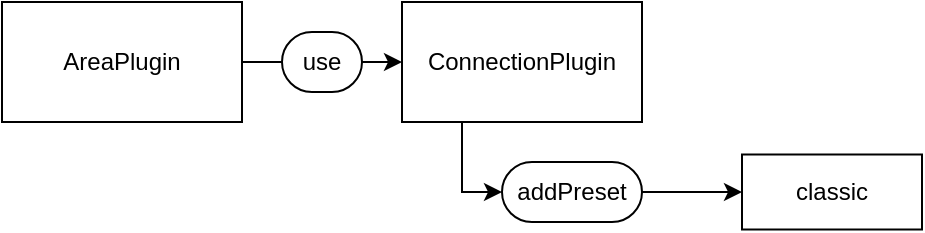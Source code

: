 <mxfile version="22.0.2" type="device">
  <diagram name="page-1" id="nTteX_-L-bd6lsjCAH_5">
    <mxGraphModel dx="863" dy="505" grid="1" gridSize="10" guides="1" tooltips="1" connect="1" arrows="1" fold="1" page="1" pageScale="1" pageWidth="827" pageHeight="1169" math="0" shadow="0">
      <root>
        <mxCell id="0" />
        <mxCell id="1" parent="0" />
        <mxCell id="oK9887doTvN0Qxn7zzAR-57" style="edgeStyle=orthogonalEdgeStyle;rounded=0;orthogonalLoop=1;jettySize=auto;html=1;exitX=0.25;exitY=1;exitDx=0;exitDy=0;entryX=0;entryY=0.5;entryDx=0;entryDy=0;" parent="1" source="0EIq4OgII-BHYrVc7AHv-1" target="oK9887doTvN0Qxn7zzAR-54" edge="1">
          <mxGeometry relative="1" as="geometry" />
        </mxCell>
        <mxCell id="0EIq4OgII-BHYrVc7AHv-1" value="ConnectionPlugin" style="rounded=0;whiteSpace=wrap;html=1;" parent="1" vertex="1">
          <mxGeometry x="220" y="20" width="120" height="60" as="geometry" />
        </mxCell>
        <mxCell id="ICk4Qm8_in41OD0c57MG-5" style="edgeStyle=orthogonalEdgeStyle;rounded=0;orthogonalLoop=1;jettySize=auto;html=1;exitX=1;exitY=0.5;exitDx=0;exitDy=0;entryX=0;entryY=0.5;entryDx=0;entryDy=0;" edge="1" parent="1" source="oK9887doTvN0Qxn7zzAR-54" target="ICk4Qm8_in41OD0c57MG-4">
          <mxGeometry relative="1" as="geometry" />
        </mxCell>
        <mxCell id="oK9887doTvN0Qxn7zzAR-54" value="addPreset" style="rounded=1;whiteSpace=wrap;html=1;arcSize=50;" parent="1" vertex="1">
          <mxGeometry x="270" y="100" width="70" height="30" as="geometry" />
        </mxCell>
        <mxCell id="ICk4Qm8_in41OD0c57MG-2" style="edgeStyle=orthogonalEdgeStyle;rounded=0;orthogonalLoop=1;jettySize=auto;html=1;exitX=1;exitY=0.5;exitDx=0;exitDy=0;entryX=0;entryY=0.5;entryDx=0;entryDy=0;" edge="1" parent="1" source="ICk4Qm8_in41OD0c57MG-1" target="0EIq4OgII-BHYrVc7AHv-1">
          <mxGeometry relative="1" as="geometry" />
        </mxCell>
        <mxCell id="ICk4Qm8_in41OD0c57MG-1" value="AreaPlugin" style="rounded=0;whiteSpace=wrap;html=1;" vertex="1" parent="1">
          <mxGeometry x="20" y="20" width="120" height="60" as="geometry" />
        </mxCell>
        <mxCell id="ICk4Qm8_in41OD0c57MG-3" value="use" style="rounded=1;whiteSpace=wrap;html=1;arcSize=50;" vertex="1" parent="1">
          <mxGeometry x="160" y="35" width="40" height="30" as="geometry" />
        </mxCell>
        <mxCell id="ICk4Qm8_in41OD0c57MG-4" value="classic" style="rounded=0;whiteSpace=wrap;html=1;" vertex="1" parent="1">
          <mxGeometry x="390" y="96.25" width="90" height="37.5" as="geometry" />
        </mxCell>
      </root>
    </mxGraphModel>
  </diagram>
</mxfile>
